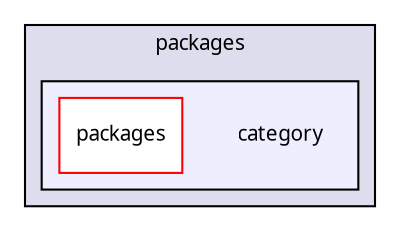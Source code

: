 digraph "packages/category/" {
  compound=true
  node [ fontsize="10", fontname="FreeSans.ttf"];
  edge [ labelfontsize="10", labelfontname="FreeSans.ttf"];
  subgraph clusterdir_93501a11e921083efbd154e0cdff5f10 {
    graph [ bgcolor="#ddddee", pencolor="black", label="packages" fontname="FreeSans.ttf", fontsize="10", URL="dir_93501a11e921083efbd154e0cdff5f10.html"]
  subgraph clusterdir_6cc60e1fc7fc5e294f1f68cd2201c0f3 {
    graph [ bgcolor="#eeeeff", pencolor="black", label="" URL="dir_6cc60e1fc7fc5e294f1f68cd2201c0f3.html"];
    dir_6cc60e1fc7fc5e294f1f68cd2201c0f3 [shape=plaintext label="category"];
    dir_1a442f41f4975b0d66f7b20f1e8d85dd [shape=box label="packages" color="red" fillcolor="white" style="filled" URL="dir_1a442f41f4975b0d66f7b20f1e8d85dd.html"];
  }
  }
}
